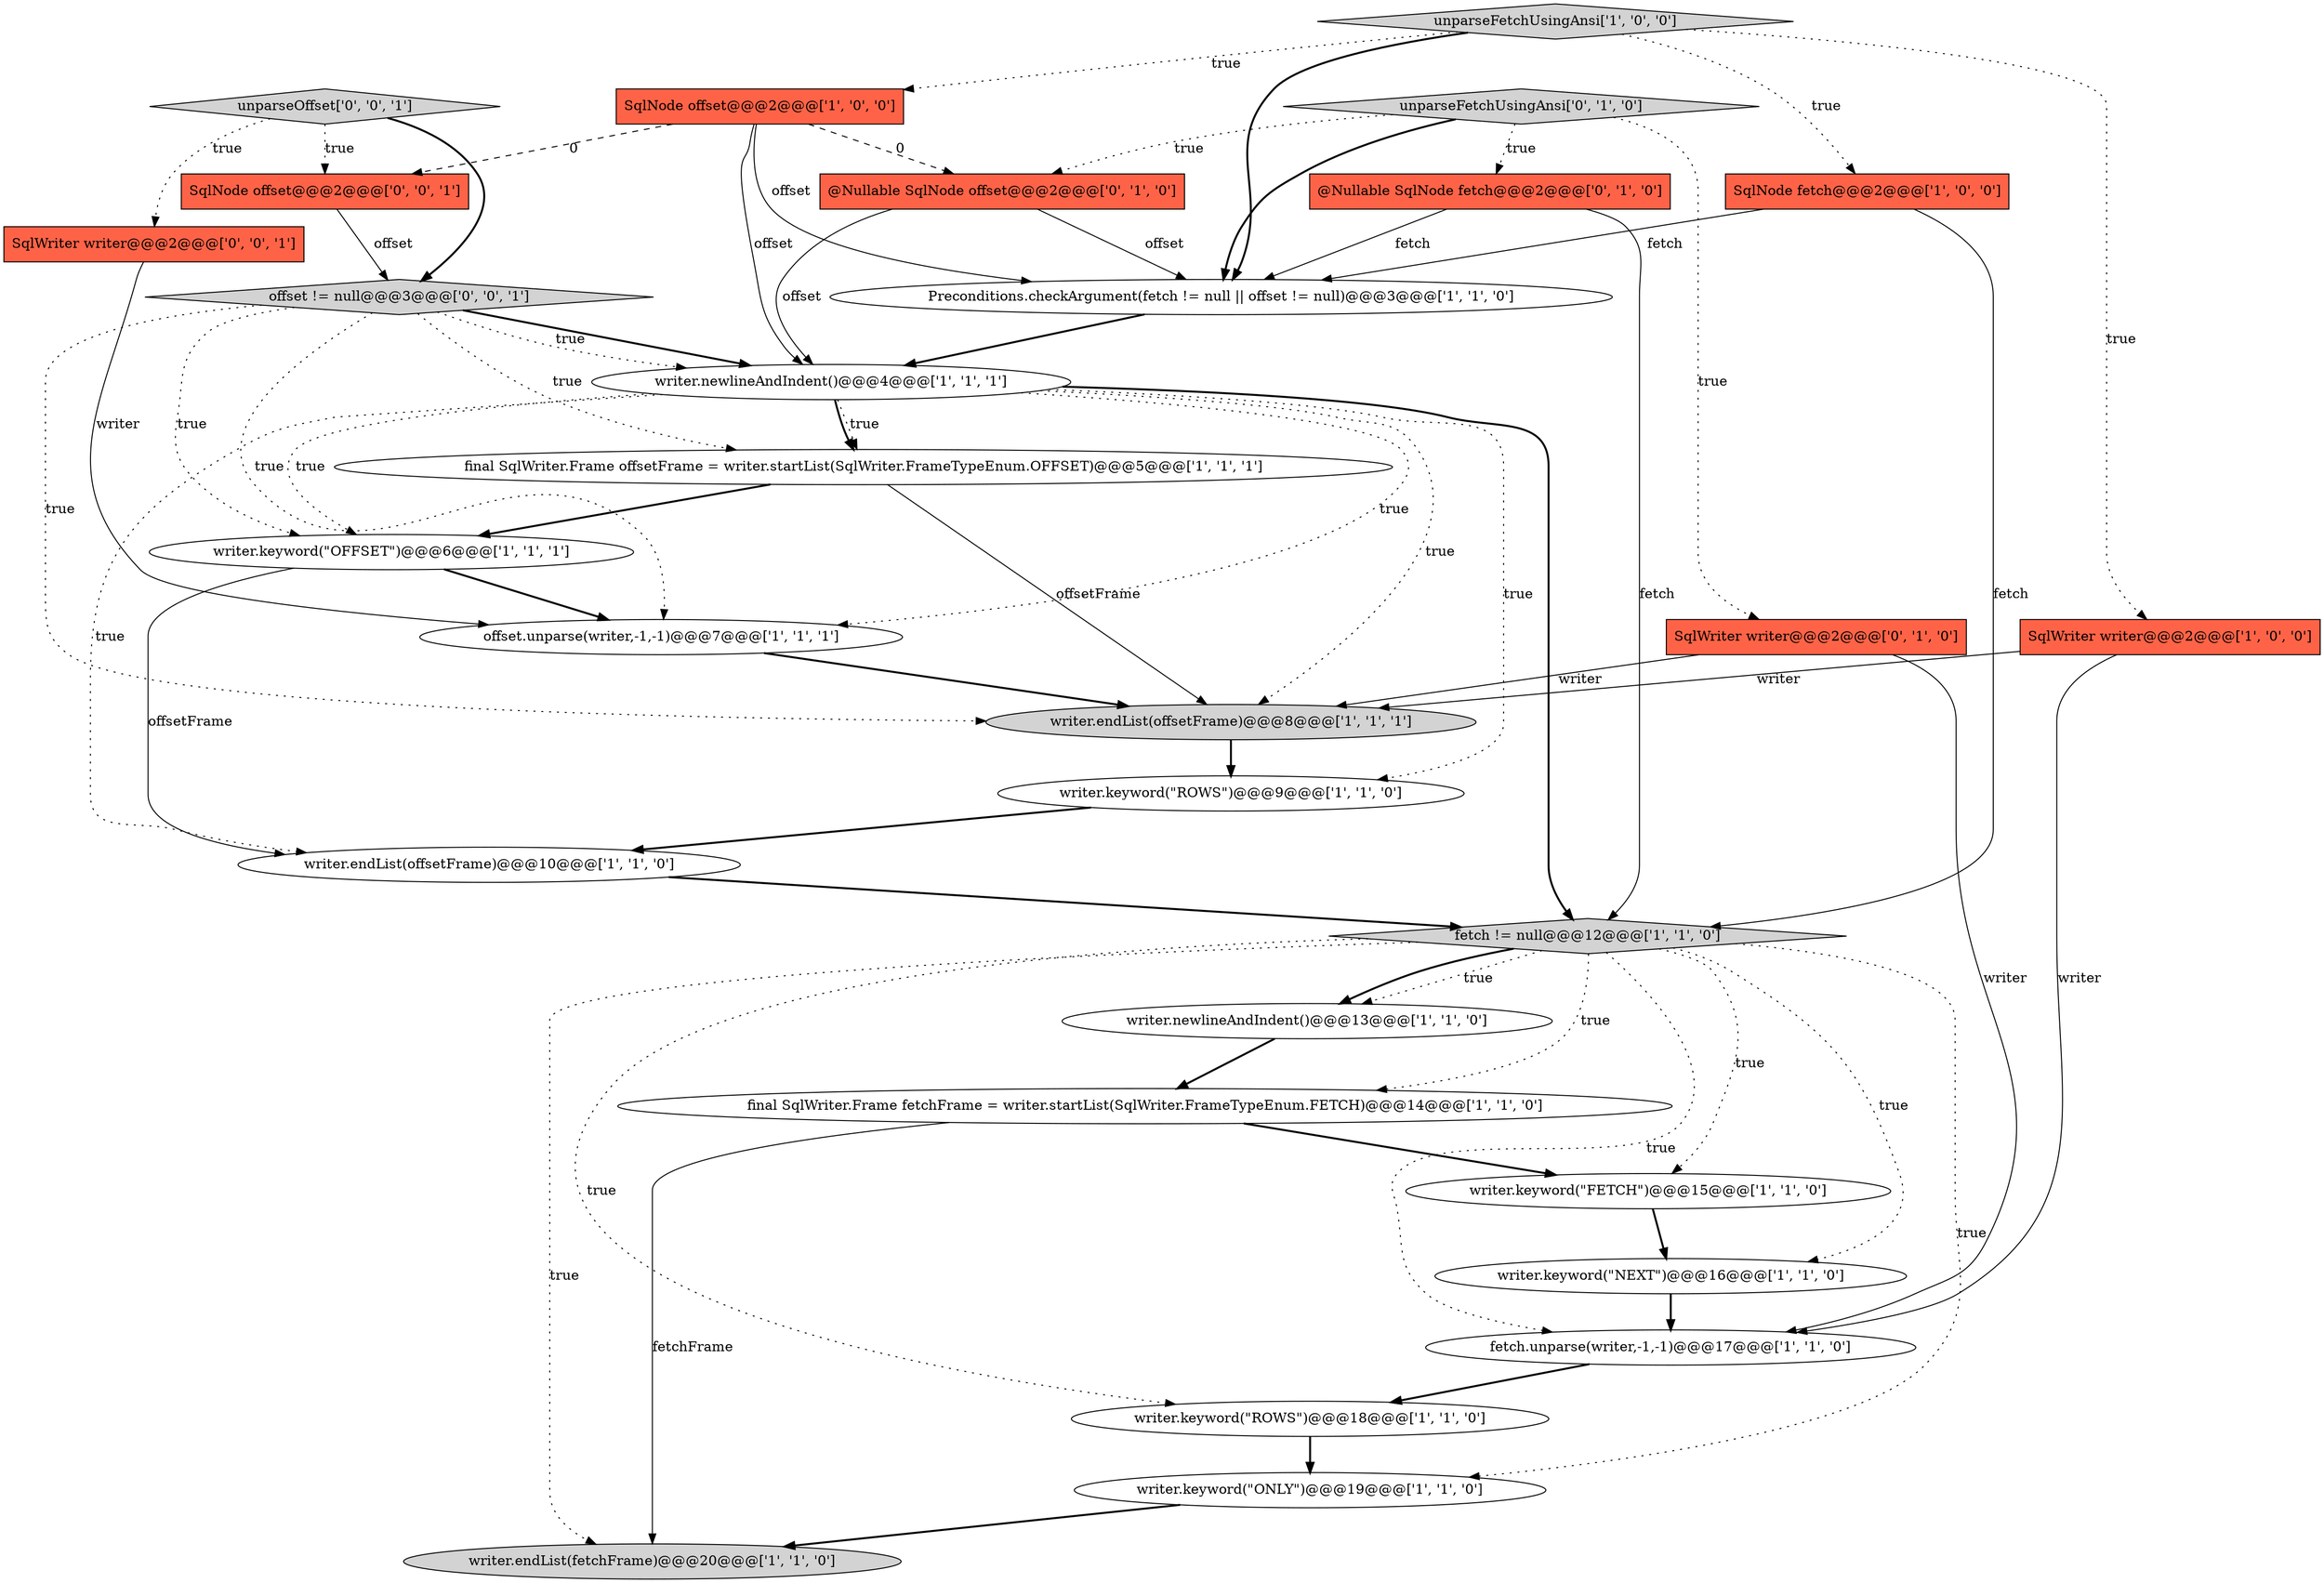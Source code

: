 digraph {
16 [style = filled, label = "writer.keyword(\"FETCH\")@@@15@@@['1', '1', '0']", fillcolor = white, shape = ellipse image = "AAA0AAABBB1BBB"];
18 [style = filled, label = "writer.newlineAndIndent()@@@13@@@['1', '1', '0']", fillcolor = white, shape = ellipse image = "AAA0AAABBB1BBB"];
8 [style = filled, label = "writer.endList(fetchFrame)@@@20@@@['1', '1', '0']", fillcolor = lightgray, shape = ellipse image = "AAA0AAABBB1BBB"];
25 [style = filled, label = "SqlWriter writer@@@2@@@['0', '0', '1']", fillcolor = tomato, shape = box image = "AAA0AAABBB3BBB"];
12 [style = filled, label = "writer.keyword(\"NEXT\")@@@16@@@['1', '1', '0']", fillcolor = white, shape = ellipse image = "AAA0AAABBB1BBB"];
0 [style = filled, label = "SqlWriter writer@@@2@@@['1', '0', '0']", fillcolor = tomato, shape = box image = "AAA0AAABBB1BBB"];
17 [style = filled, label = "SqlNode offset@@@2@@@['1', '0', '0']", fillcolor = tomato, shape = box image = "AAA1AAABBB1BBB"];
2 [style = filled, label = "final SqlWriter.Frame fetchFrame = writer.startList(SqlWriter.FrameTypeEnum.FETCH)@@@14@@@['1', '1', '0']", fillcolor = white, shape = ellipse image = "AAA0AAABBB1BBB"];
19 [style = filled, label = "writer.keyword(\"ROWS\")@@@18@@@['1', '1', '0']", fillcolor = white, shape = ellipse image = "AAA0AAABBB1BBB"];
5 [style = filled, label = "writer.newlineAndIndent()@@@4@@@['1', '1', '1']", fillcolor = white, shape = ellipse image = "AAA0AAABBB1BBB"];
15 [style = filled, label = "offset.unparse(writer,-1,-1)@@@7@@@['1', '1', '1']", fillcolor = white, shape = ellipse image = "AAA0AAABBB1BBB"];
13 [style = filled, label = "final SqlWriter.Frame offsetFrame = writer.startList(SqlWriter.FrameTypeEnum.OFFSET)@@@5@@@['1', '1', '1']", fillcolor = white, shape = ellipse image = "AAA0AAABBB1BBB"];
23 [style = filled, label = "SqlWriter writer@@@2@@@['0', '1', '0']", fillcolor = tomato, shape = box image = "AAA0AAABBB2BBB"];
3 [style = filled, label = "writer.keyword(\"ONLY\")@@@19@@@['1', '1', '0']", fillcolor = white, shape = ellipse image = "AAA0AAABBB1BBB"];
27 [style = filled, label = "unparseOffset['0', '0', '1']", fillcolor = lightgray, shape = diamond image = "AAA0AAABBB3BBB"];
21 [style = filled, label = "unparseFetchUsingAnsi['0', '1', '0']", fillcolor = lightgray, shape = diamond image = "AAA0AAABBB2BBB"];
24 [style = filled, label = "@Nullable SqlNode offset@@@2@@@['0', '1', '0']", fillcolor = tomato, shape = box image = "AAA1AAABBB2BBB"];
26 [style = filled, label = "offset != null@@@3@@@['0', '0', '1']", fillcolor = lightgray, shape = diamond image = "AAA0AAABBB3BBB"];
9 [style = filled, label = "writer.keyword(\"OFFSET\")@@@6@@@['1', '1', '1']", fillcolor = white, shape = ellipse image = "AAA0AAABBB1BBB"];
14 [style = filled, label = "SqlNode fetch@@@2@@@['1', '0', '0']", fillcolor = tomato, shape = box image = "AAA0AAABBB1BBB"];
1 [style = filled, label = "fetch != null@@@12@@@['1', '1', '0']", fillcolor = lightgray, shape = diamond image = "AAA0AAABBB1BBB"];
20 [style = filled, label = "writer.endList(offsetFrame)@@@8@@@['1', '1', '1']", fillcolor = lightgray, shape = ellipse image = "AAA0AAABBB1BBB"];
10 [style = filled, label = "writer.endList(offsetFrame)@@@10@@@['1', '1', '0']", fillcolor = white, shape = ellipse image = "AAA0AAABBB1BBB"];
6 [style = filled, label = "fetch.unparse(writer,-1,-1)@@@17@@@['1', '1', '0']", fillcolor = white, shape = ellipse image = "AAA0AAABBB1BBB"];
7 [style = filled, label = "unparseFetchUsingAnsi['1', '0', '0']", fillcolor = lightgray, shape = diamond image = "AAA0AAABBB1BBB"];
11 [style = filled, label = "Preconditions.checkArgument(fetch != null || offset != null)@@@3@@@['1', '1', '0']", fillcolor = white, shape = ellipse image = "AAA0AAABBB1BBB"];
22 [style = filled, label = "@Nullable SqlNode fetch@@@2@@@['0', '1', '0']", fillcolor = tomato, shape = box image = "AAA0AAABBB2BBB"];
28 [style = filled, label = "SqlNode offset@@@2@@@['0', '0', '1']", fillcolor = tomato, shape = box image = "AAA0AAABBB3BBB"];
4 [style = filled, label = "writer.keyword(\"ROWS\")@@@9@@@['1', '1', '0']", fillcolor = white, shape = ellipse image = "AAA0AAABBB1BBB"];
4->10 [style = bold, label=""];
7->11 [style = bold, label=""];
7->14 [style = dotted, label="true"];
27->25 [style = dotted, label="true"];
17->24 [style = dashed, label="0"];
26->5 [style = bold, label=""];
5->10 [style = dotted, label="true"];
22->11 [style = solid, label="fetch"];
24->5 [style = solid, label="offset"];
0->6 [style = solid, label="writer"];
24->11 [style = solid, label="offset"];
21->22 [style = dotted, label="true"];
9->10 [style = solid, label="offsetFrame"];
1->18 [style = bold, label=""];
26->20 [style = dotted, label="true"];
6->19 [style = bold, label=""];
23->20 [style = solid, label="writer"];
23->6 [style = solid, label="writer"];
26->13 [style = dotted, label="true"];
18->2 [style = bold, label=""];
7->0 [style = dotted, label="true"];
26->9 [style = dotted, label="true"];
12->6 [style = bold, label=""];
5->15 [style = dotted, label="true"];
1->19 [style = dotted, label="true"];
2->8 [style = solid, label="fetchFrame"];
5->4 [style = dotted, label="true"];
22->1 [style = solid, label="fetch"];
20->4 [style = bold, label=""];
1->18 [style = dotted, label="true"];
1->3 [style = dotted, label="true"];
17->28 [style = dashed, label="0"];
27->28 [style = dotted, label="true"];
5->1 [style = bold, label=""];
11->5 [style = bold, label=""];
5->13 [style = dotted, label="true"];
0->20 [style = solid, label="writer"];
21->24 [style = dotted, label="true"];
21->11 [style = bold, label=""];
13->20 [style = solid, label="offsetFrame"];
9->15 [style = bold, label=""];
15->20 [style = bold, label=""];
3->8 [style = bold, label=""];
5->13 [style = bold, label=""];
21->23 [style = dotted, label="true"];
1->12 [style = dotted, label="true"];
17->5 [style = solid, label="offset"];
1->8 [style = dotted, label="true"];
14->1 [style = solid, label="fetch"];
26->15 [style = dotted, label="true"];
5->9 [style = dotted, label="true"];
5->20 [style = dotted, label="true"];
1->6 [style = dotted, label="true"];
25->15 [style = solid, label="writer"];
1->16 [style = dotted, label="true"];
13->9 [style = bold, label=""];
1->2 [style = dotted, label="true"];
10->1 [style = bold, label=""];
7->17 [style = dotted, label="true"];
17->11 [style = solid, label="offset"];
16->12 [style = bold, label=""];
19->3 [style = bold, label=""];
26->5 [style = dotted, label="true"];
14->11 [style = solid, label="fetch"];
28->26 [style = solid, label="offset"];
27->26 [style = bold, label=""];
2->16 [style = bold, label=""];
}

